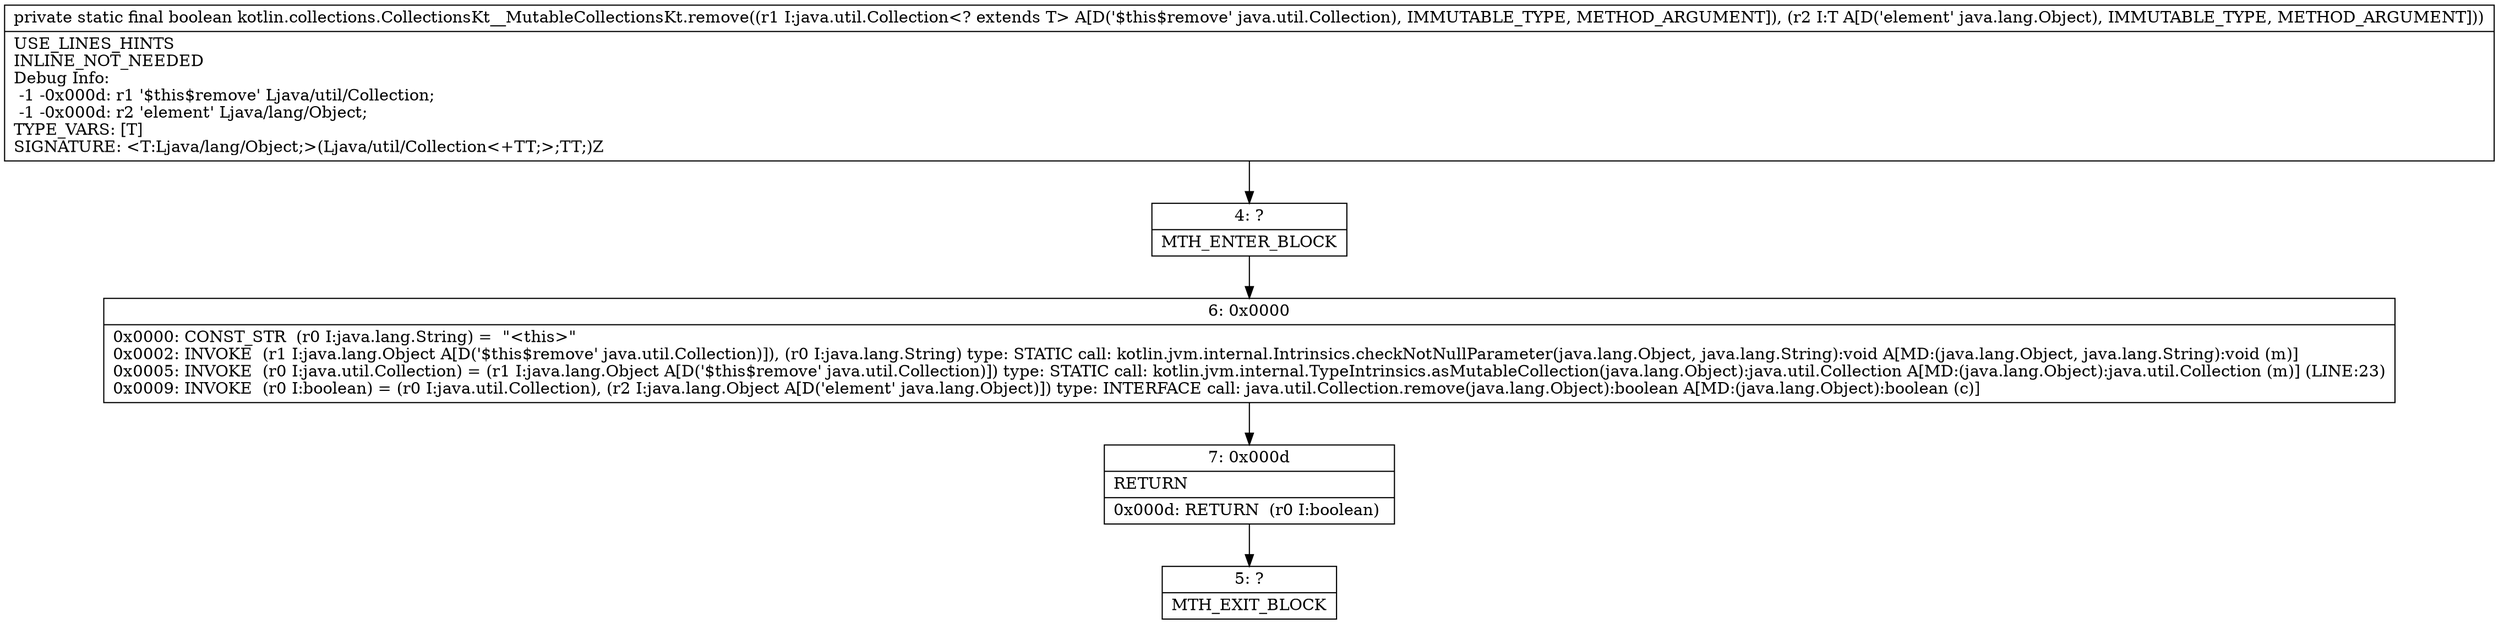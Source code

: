 digraph "CFG forkotlin.collections.CollectionsKt__MutableCollectionsKt.remove(Ljava\/util\/Collection;Ljava\/lang\/Object;)Z" {
Node_4 [shape=record,label="{4\:\ ?|MTH_ENTER_BLOCK\l}"];
Node_6 [shape=record,label="{6\:\ 0x0000|0x0000: CONST_STR  (r0 I:java.lang.String) =  \"\<this\>\" \l0x0002: INVOKE  (r1 I:java.lang.Object A[D('$this$remove' java.util.Collection)]), (r0 I:java.lang.String) type: STATIC call: kotlin.jvm.internal.Intrinsics.checkNotNullParameter(java.lang.Object, java.lang.String):void A[MD:(java.lang.Object, java.lang.String):void (m)]\l0x0005: INVOKE  (r0 I:java.util.Collection) = (r1 I:java.lang.Object A[D('$this$remove' java.util.Collection)]) type: STATIC call: kotlin.jvm.internal.TypeIntrinsics.asMutableCollection(java.lang.Object):java.util.Collection A[MD:(java.lang.Object):java.util.Collection (m)] (LINE:23)\l0x0009: INVOKE  (r0 I:boolean) = (r0 I:java.util.Collection), (r2 I:java.lang.Object A[D('element' java.lang.Object)]) type: INTERFACE call: java.util.Collection.remove(java.lang.Object):boolean A[MD:(java.lang.Object):boolean (c)]\l}"];
Node_7 [shape=record,label="{7\:\ 0x000d|RETURN\l|0x000d: RETURN  (r0 I:boolean) \l}"];
Node_5 [shape=record,label="{5\:\ ?|MTH_EXIT_BLOCK\l}"];
MethodNode[shape=record,label="{private static final boolean kotlin.collections.CollectionsKt__MutableCollectionsKt.remove((r1 I:java.util.Collection\<? extends T\> A[D('$this$remove' java.util.Collection), IMMUTABLE_TYPE, METHOD_ARGUMENT]), (r2 I:T A[D('element' java.lang.Object), IMMUTABLE_TYPE, METHOD_ARGUMENT]))  | USE_LINES_HINTS\lINLINE_NOT_NEEDED\lDebug Info:\l  \-1 \-0x000d: r1 '$this$remove' Ljava\/util\/Collection;\l  \-1 \-0x000d: r2 'element' Ljava\/lang\/Object;\lTYPE_VARS: [T]\lSIGNATURE: \<T:Ljava\/lang\/Object;\>(Ljava\/util\/Collection\<+TT;\>;TT;)Z\l}"];
MethodNode -> Node_4;Node_4 -> Node_6;
Node_6 -> Node_7;
Node_7 -> Node_5;
}

